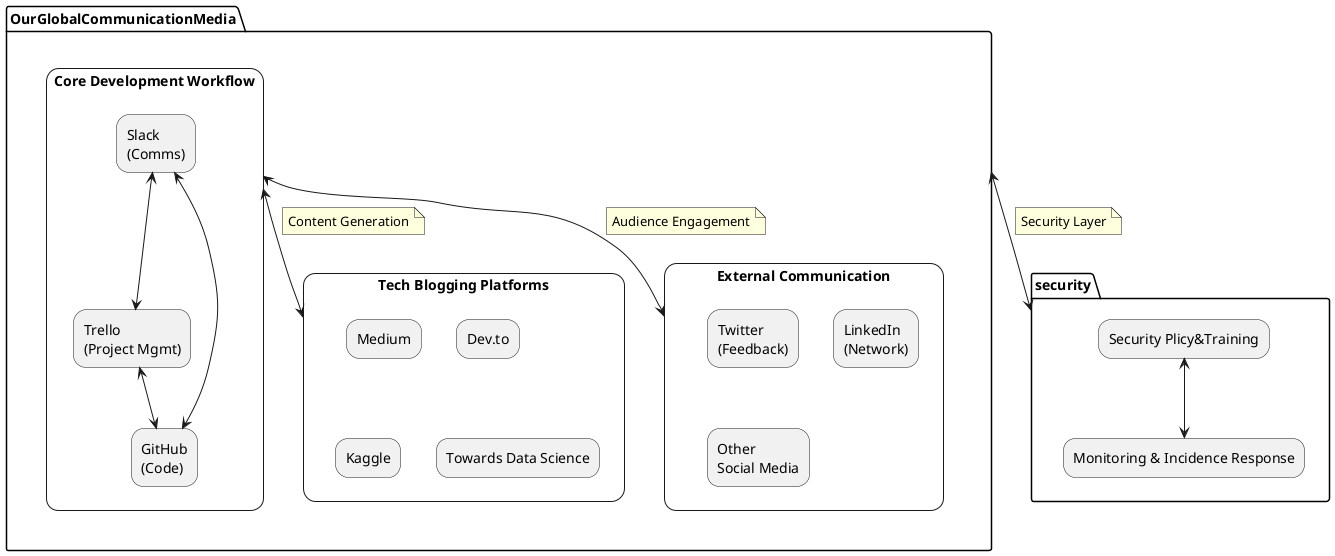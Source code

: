 @startuml
skinparam rectangle {
    roundCorner 25
}
package "security" {

    rectangle "Security Plicy&Training"
    rectangle  "Monitoring & Incidence Response"
    "Security Plicy&Training" <--> "Monitoring & Incidence Response"
}

package "OurGlobalCommunicationMedia" {
    
rectangle "Core Development Workflow" {
    rectangle Slack as "Slack\n(Comms)"
    rectangle Trello as "Trello\n(Project Mgmt)"
    rectangle GitHub as "GitHub\n(Code)"
    
    Slack <--> Trello
    Trello <--> GitHub
    Slack <--> GitHub
}

rectangle "Tech Blogging Platforms" {
    rectangle Medium
    rectangle "Dev.to"
    rectangle Kaggle
    rectangle "Towards Data Science" 
}

rectangle "External Communication" {
    rectangle Twitter as "Twitter\n(Feedback)"
    rectangle LinkedIn as "LinkedIn\n(Network)"
    rectangle Other as "Other\nSocial Media"
}
}

"Core Development Workflow" <--> "Tech Blogging Platforms"
note on link
    Content Generation
end note
"Core Development Workflow" <--> "External Communication"
note on link
    Audience Engagement
end note
"OurGlobalCommunicationMedia" <--> "security" 

note on link
    Security Layer
end note
@enduml